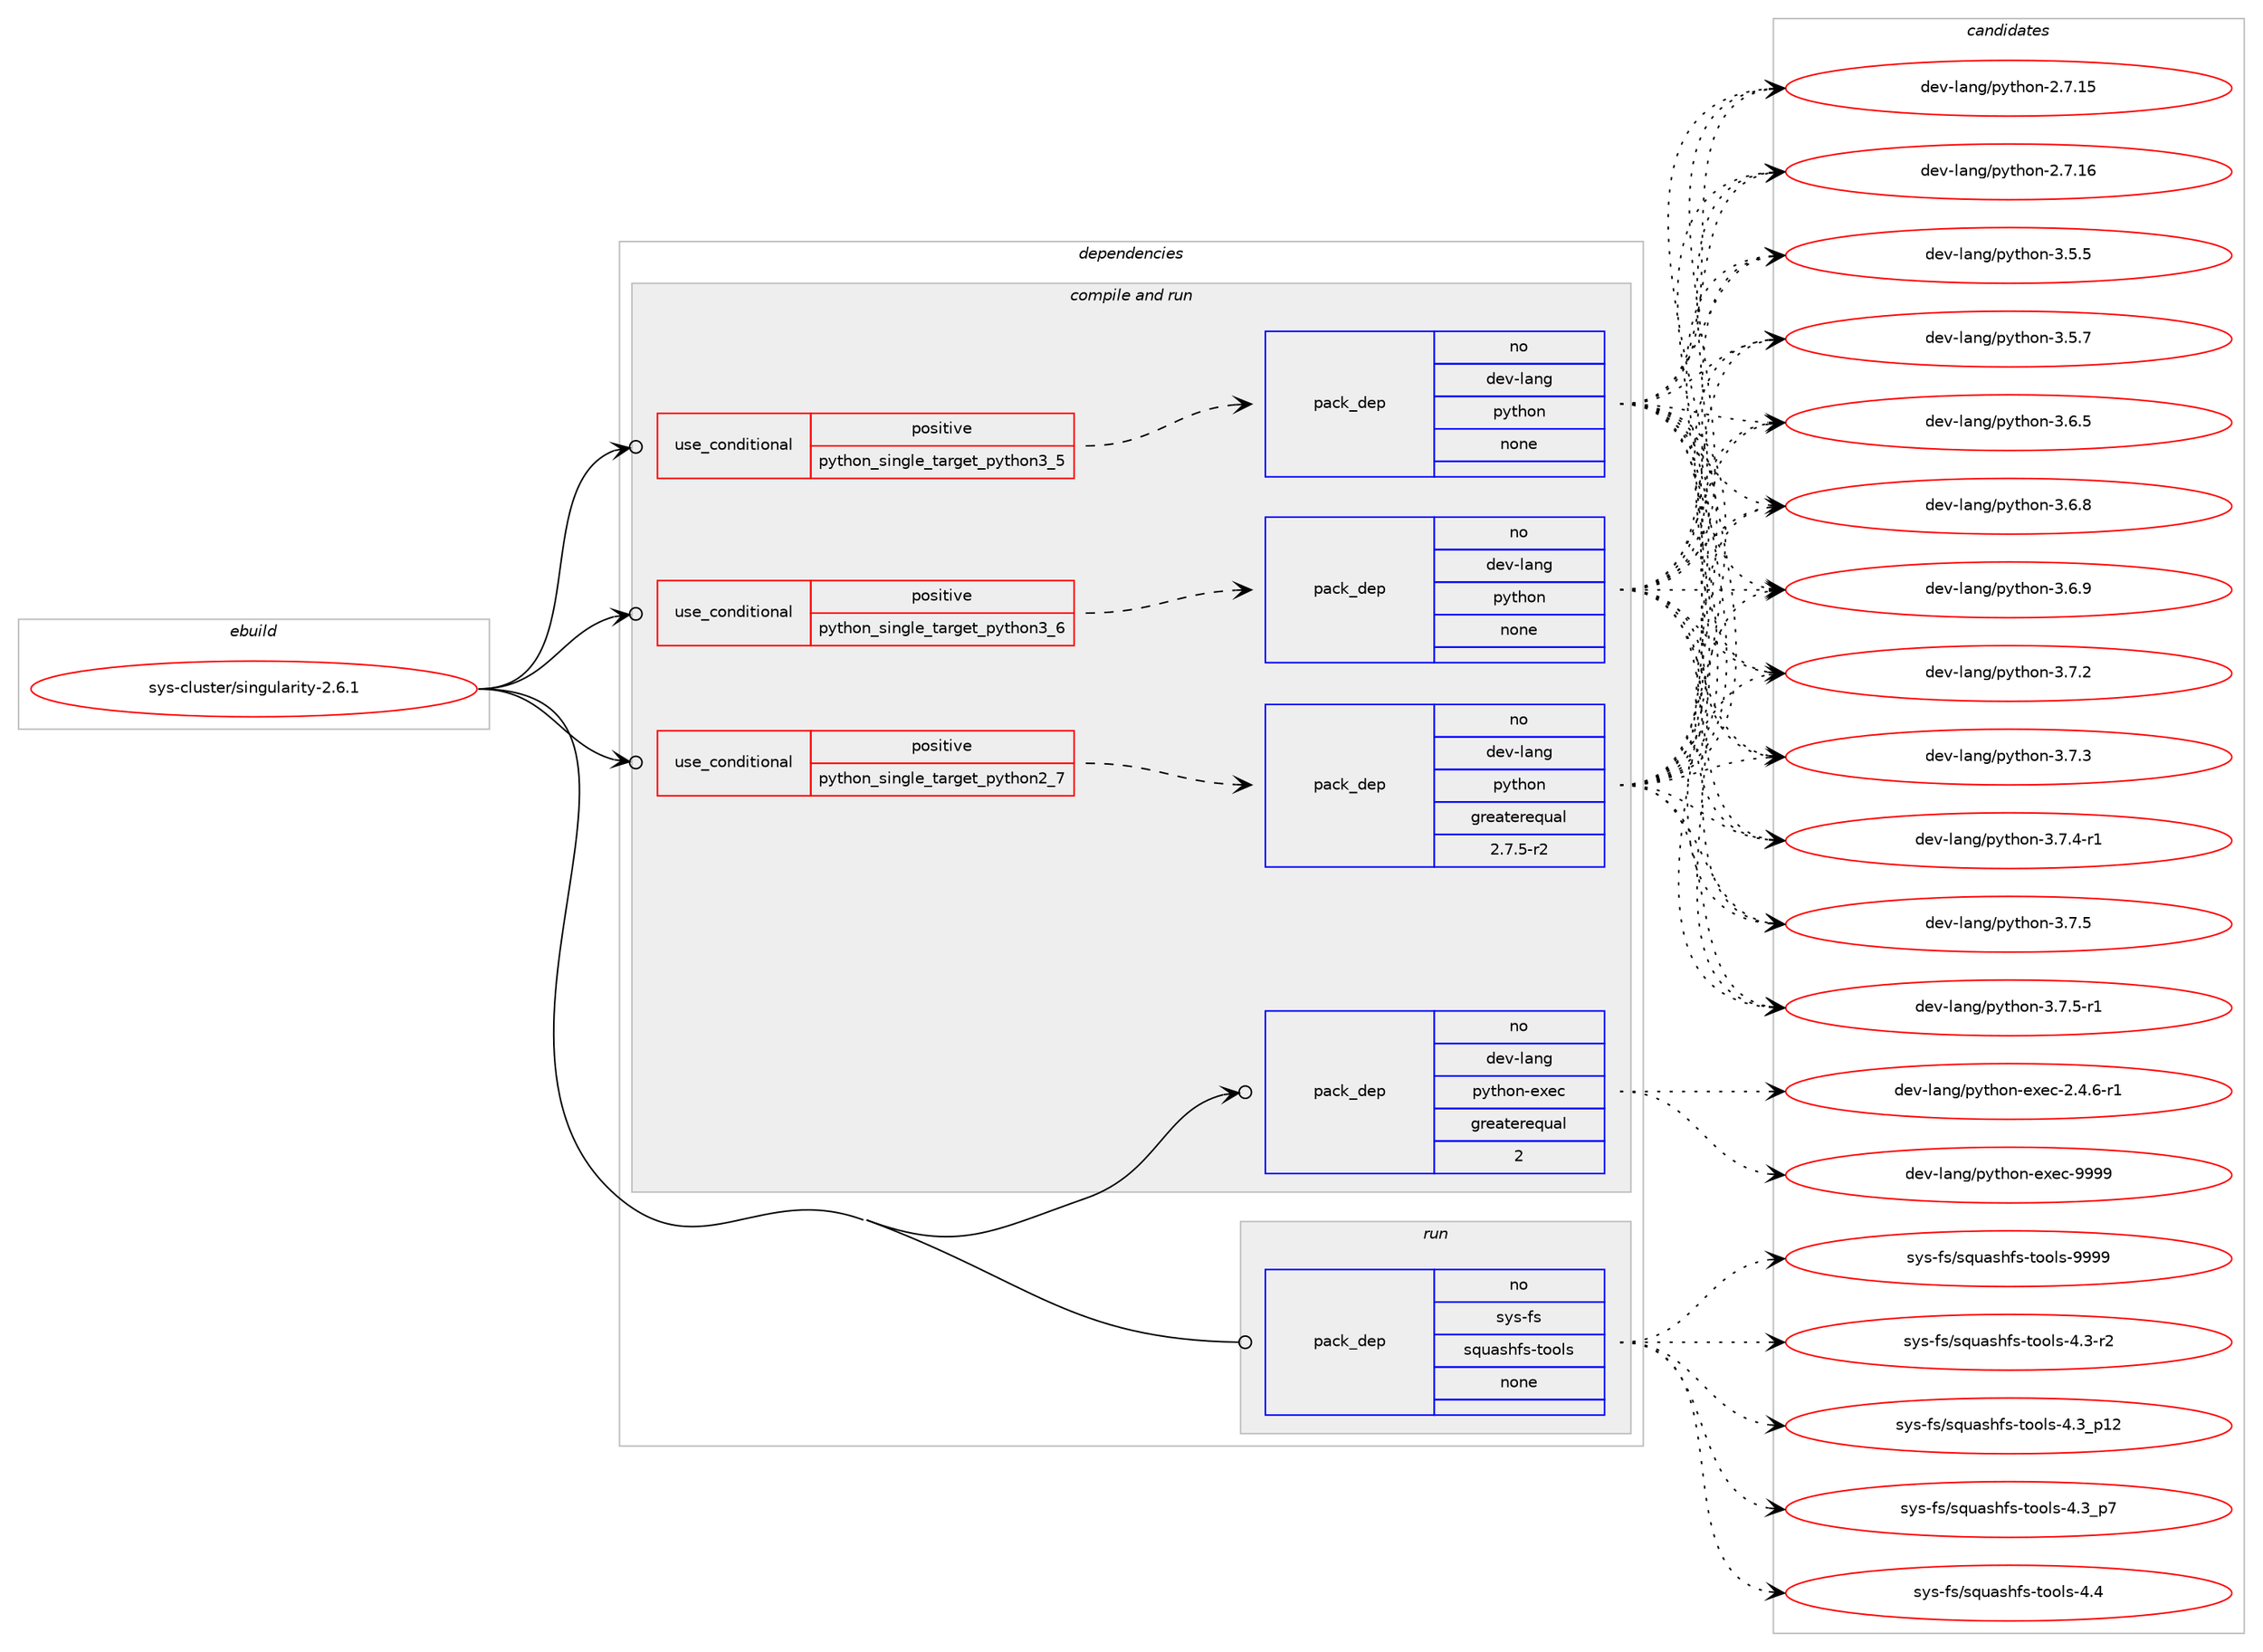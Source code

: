 digraph prolog {

# *************
# Graph options
# *************

newrank=true;
concentrate=true;
compound=true;
graph [rankdir=LR,fontname=Helvetica,fontsize=10,ranksep=1.5];#, ranksep=2.5, nodesep=0.2];
edge  [arrowhead=vee];
node  [fontname=Helvetica,fontsize=10];

# **********
# The ebuild
# **********

subgraph cluster_leftcol {
color=gray;
rank=same;
label=<<i>ebuild</i>>;
id [label="sys-cluster/singularity-2.6.1", color=red, width=4, href="../sys-cluster/singularity-2.6.1.svg"];
}

# ****************
# The dependencies
# ****************

subgraph cluster_midcol {
color=gray;
label=<<i>dependencies</i>>;
subgraph cluster_compile {
fillcolor="#eeeeee";
style=filled;
label=<<i>compile</i>>;
}
subgraph cluster_compileandrun {
fillcolor="#eeeeee";
style=filled;
label=<<i>compile and run</i>>;
subgraph cond213427 {
dependency887721 [label=<<TABLE BORDER="0" CELLBORDER="1" CELLSPACING="0" CELLPADDING="4"><TR><TD ROWSPAN="3" CELLPADDING="10">use_conditional</TD></TR><TR><TD>positive</TD></TR><TR><TD>python_single_target_python2_7</TD></TR></TABLE>>, shape=none, color=red];
subgraph pack658761 {
dependency887722 [label=<<TABLE BORDER="0" CELLBORDER="1" CELLSPACING="0" CELLPADDING="4" WIDTH="220"><TR><TD ROWSPAN="6" CELLPADDING="30">pack_dep</TD></TR><TR><TD WIDTH="110">no</TD></TR><TR><TD>dev-lang</TD></TR><TR><TD>python</TD></TR><TR><TD>greaterequal</TD></TR><TR><TD>2.7.5-r2</TD></TR></TABLE>>, shape=none, color=blue];
}
dependency887721:e -> dependency887722:w [weight=20,style="dashed",arrowhead="vee"];
}
id:e -> dependency887721:w [weight=20,style="solid",arrowhead="odotvee"];
subgraph cond213428 {
dependency887723 [label=<<TABLE BORDER="0" CELLBORDER="1" CELLSPACING="0" CELLPADDING="4"><TR><TD ROWSPAN="3" CELLPADDING="10">use_conditional</TD></TR><TR><TD>positive</TD></TR><TR><TD>python_single_target_python3_5</TD></TR></TABLE>>, shape=none, color=red];
subgraph pack658762 {
dependency887724 [label=<<TABLE BORDER="0" CELLBORDER="1" CELLSPACING="0" CELLPADDING="4" WIDTH="220"><TR><TD ROWSPAN="6" CELLPADDING="30">pack_dep</TD></TR><TR><TD WIDTH="110">no</TD></TR><TR><TD>dev-lang</TD></TR><TR><TD>python</TD></TR><TR><TD>none</TD></TR><TR><TD></TD></TR></TABLE>>, shape=none, color=blue];
}
dependency887723:e -> dependency887724:w [weight=20,style="dashed",arrowhead="vee"];
}
id:e -> dependency887723:w [weight=20,style="solid",arrowhead="odotvee"];
subgraph cond213429 {
dependency887725 [label=<<TABLE BORDER="0" CELLBORDER="1" CELLSPACING="0" CELLPADDING="4"><TR><TD ROWSPAN="3" CELLPADDING="10">use_conditional</TD></TR><TR><TD>positive</TD></TR><TR><TD>python_single_target_python3_6</TD></TR></TABLE>>, shape=none, color=red];
subgraph pack658763 {
dependency887726 [label=<<TABLE BORDER="0" CELLBORDER="1" CELLSPACING="0" CELLPADDING="4" WIDTH="220"><TR><TD ROWSPAN="6" CELLPADDING="30">pack_dep</TD></TR><TR><TD WIDTH="110">no</TD></TR><TR><TD>dev-lang</TD></TR><TR><TD>python</TD></TR><TR><TD>none</TD></TR><TR><TD></TD></TR></TABLE>>, shape=none, color=blue];
}
dependency887725:e -> dependency887726:w [weight=20,style="dashed",arrowhead="vee"];
}
id:e -> dependency887725:w [weight=20,style="solid",arrowhead="odotvee"];
subgraph pack658764 {
dependency887727 [label=<<TABLE BORDER="0" CELLBORDER="1" CELLSPACING="0" CELLPADDING="4" WIDTH="220"><TR><TD ROWSPAN="6" CELLPADDING="30">pack_dep</TD></TR><TR><TD WIDTH="110">no</TD></TR><TR><TD>dev-lang</TD></TR><TR><TD>python-exec</TD></TR><TR><TD>greaterequal</TD></TR><TR><TD>2</TD></TR></TABLE>>, shape=none, color=blue];
}
id:e -> dependency887727:w [weight=20,style="solid",arrowhead="odotvee"];
}
subgraph cluster_run {
fillcolor="#eeeeee";
style=filled;
label=<<i>run</i>>;
subgraph pack658765 {
dependency887728 [label=<<TABLE BORDER="0" CELLBORDER="1" CELLSPACING="0" CELLPADDING="4" WIDTH="220"><TR><TD ROWSPAN="6" CELLPADDING="30">pack_dep</TD></TR><TR><TD WIDTH="110">no</TD></TR><TR><TD>sys-fs</TD></TR><TR><TD>squashfs-tools</TD></TR><TR><TD>none</TD></TR><TR><TD></TD></TR></TABLE>>, shape=none, color=blue];
}
id:e -> dependency887728:w [weight=20,style="solid",arrowhead="odot"];
}
}

# **************
# The candidates
# **************

subgraph cluster_choices {
rank=same;
color=gray;
label=<<i>candidates</i>>;

subgraph choice658761 {
color=black;
nodesep=1;
choice10010111845108971101034711212111610411111045504655464953 [label="dev-lang/python-2.7.15", color=red, width=4,href="../dev-lang/python-2.7.15.svg"];
choice10010111845108971101034711212111610411111045504655464954 [label="dev-lang/python-2.7.16", color=red, width=4,href="../dev-lang/python-2.7.16.svg"];
choice100101118451089711010347112121116104111110455146534653 [label="dev-lang/python-3.5.5", color=red, width=4,href="../dev-lang/python-3.5.5.svg"];
choice100101118451089711010347112121116104111110455146534655 [label="dev-lang/python-3.5.7", color=red, width=4,href="../dev-lang/python-3.5.7.svg"];
choice100101118451089711010347112121116104111110455146544653 [label="dev-lang/python-3.6.5", color=red, width=4,href="../dev-lang/python-3.6.5.svg"];
choice100101118451089711010347112121116104111110455146544656 [label="dev-lang/python-3.6.8", color=red, width=4,href="../dev-lang/python-3.6.8.svg"];
choice100101118451089711010347112121116104111110455146544657 [label="dev-lang/python-3.6.9", color=red, width=4,href="../dev-lang/python-3.6.9.svg"];
choice100101118451089711010347112121116104111110455146554650 [label="dev-lang/python-3.7.2", color=red, width=4,href="../dev-lang/python-3.7.2.svg"];
choice100101118451089711010347112121116104111110455146554651 [label="dev-lang/python-3.7.3", color=red, width=4,href="../dev-lang/python-3.7.3.svg"];
choice1001011184510897110103471121211161041111104551465546524511449 [label="dev-lang/python-3.7.4-r1", color=red, width=4,href="../dev-lang/python-3.7.4-r1.svg"];
choice100101118451089711010347112121116104111110455146554653 [label="dev-lang/python-3.7.5", color=red, width=4,href="../dev-lang/python-3.7.5.svg"];
choice1001011184510897110103471121211161041111104551465546534511449 [label="dev-lang/python-3.7.5-r1", color=red, width=4,href="../dev-lang/python-3.7.5-r1.svg"];
dependency887722:e -> choice10010111845108971101034711212111610411111045504655464953:w [style=dotted,weight="100"];
dependency887722:e -> choice10010111845108971101034711212111610411111045504655464954:w [style=dotted,weight="100"];
dependency887722:e -> choice100101118451089711010347112121116104111110455146534653:w [style=dotted,weight="100"];
dependency887722:e -> choice100101118451089711010347112121116104111110455146534655:w [style=dotted,weight="100"];
dependency887722:e -> choice100101118451089711010347112121116104111110455146544653:w [style=dotted,weight="100"];
dependency887722:e -> choice100101118451089711010347112121116104111110455146544656:w [style=dotted,weight="100"];
dependency887722:e -> choice100101118451089711010347112121116104111110455146544657:w [style=dotted,weight="100"];
dependency887722:e -> choice100101118451089711010347112121116104111110455146554650:w [style=dotted,weight="100"];
dependency887722:e -> choice100101118451089711010347112121116104111110455146554651:w [style=dotted,weight="100"];
dependency887722:e -> choice1001011184510897110103471121211161041111104551465546524511449:w [style=dotted,weight="100"];
dependency887722:e -> choice100101118451089711010347112121116104111110455146554653:w [style=dotted,weight="100"];
dependency887722:e -> choice1001011184510897110103471121211161041111104551465546534511449:w [style=dotted,weight="100"];
}
subgraph choice658762 {
color=black;
nodesep=1;
choice10010111845108971101034711212111610411111045504655464953 [label="dev-lang/python-2.7.15", color=red, width=4,href="../dev-lang/python-2.7.15.svg"];
choice10010111845108971101034711212111610411111045504655464954 [label="dev-lang/python-2.7.16", color=red, width=4,href="../dev-lang/python-2.7.16.svg"];
choice100101118451089711010347112121116104111110455146534653 [label="dev-lang/python-3.5.5", color=red, width=4,href="../dev-lang/python-3.5.5.svg"];
choice100101118451089711010347112121116104111110455146534655 [label="dev-lang/python-3.5.7", color=red, width=4,href="../dev-lang/python-3.5.7.svg"];
choice100101118451089711010347112121116104111110455146544653 [label="dev-lang/python-3.6.5", color=red, width=4,href="../dev-lang/python-3.6.5.svg"];
choice100101118451089711010347112121116104111110455146544656 [label="dev-lang/python-3.6.8", color=red, width=4,href="../dev-lang/python-3.6.8.svg"];
choice100101118451089711010347112121116104111110455146544657 [label="dev-lang/python-3.6.9", color=red, width=4,href="../dev-lang/python-3.6.9.svg"];
choice100101118451089711010347112121116104111110455146554650 [label="dev-lang/python-3.7.2", color=red, width=4,href="../dev-lang/python-3.7.2.svg"];
choice100101118451089711010347112121116104111110455146554651 [label="dev-lang/python-3.7.3", color=red, width=4,href="../dev-lang/python-3.7.3.svg"];
choice1001011184510897110103471121211161041111104551465546524511449 [label="dev-lang/python-3.7.4-r1", color=red, width=4,href="../dev-lang/python-3.7.4-r1.svg"];
choice100101118451089711010347112121116104111110455146554653 [label="dev-lang/python-3.7.5", color=red, width=4,href="../dev-lang/python-3.7.5.svg"];
choice1001011184510897110103471121211161041111104551465546534511449 [label="dev-lang/python-3.7.5-r1", color=red, width=4,href="../dev-lang/python-3.7.5-r1.svg"];
dependency887724:e -> choice10010111845108971101034711212111610411111045504655464953:w [style=dotted,weight="100"];
dependency887724:e -> choice10010111845108971101034711212111610411111045504655464954:w [style=dotted,weight="100"];
dependency887724:e -> choice100101118451089711010347112121116104111110455146534653:w [style=dotted,weight="100"];
dependency887724:e -> choice100101118451089711010347112121116104111110455146534655:w [style=dotted,weight="100"];
dependency887724:e -> choice100101118451089711010347112121116104111110455146544653:w [style=dotted,weight="100"];
dependency887724:e -> choice100101118451089711010347112121116104111110455146544656:w [style=dotted,weight="100"];
dependency887724:e -> choice100101118451089711010347112121116104111110455146544657:w [style=dotted,weight="100"];
dependency887724:e -> choice100101118451089711010347112121116104111110455146554650:w [style=dotted,weight="100"];
dependency887724:e -> choice100101118451089711010347112121116104111110455146554651:w [style=dotted,weight="100"];
dependency887724:e -> choice1001011184510897110103471121211161041111104551465546524511449:w [style=dotted,weight="100"];
dependency887724:e -> choice100101118451089711010347112121116104111110455146554653:w [style=dotted,weight="100"];
dependency887724:e -> choice1001011184510897110103471121211161041111104551465546534511449:w [style=dotted,weight="100"];
}
subgraph choice658763 {
color=black;
nodesep=1;
choice10010111845108971101034711212111610411111045504655464953 [label="dev-lang/python-2.7.15", color=red, width=4,href="../dev-lang/python-2.7.15.svg"];
choice10010111845108971101034711212111610411111045504655464954 [label="dev-lang/python-2.7.16", color=red, width=4,href="../dev-lang/python-2.7.16.svg"];
choice100101118451089711010347112121116104111110455146534653 [label="dev-lang/python-3.5.5", color=red, width=4,href="../dev-lang/python-3.5.5.svg"];
choice100101118451089711010347112121116104111110455146534655 [label="dev-lang/python-3.5.7", color=red, width=4,href="../dev-lang/python-3.5.7.svg"];
choice100101118451089711010347112121116104111110455146544653 [label="dev-lang/python-3.6.5", color=red, width=4,href="../dev-lang/python-3.6.5.svg"];
choice100101118451089711010347112121116104111110455146544656 [label="dev-lang/python-3.6.8", color=red, width=4,href="../dev-lang/python-3.6.8.svg"];
choice100101118451089711010347112121116104111110455146544657 [label="dev-lang/python-3.6.9", color=red, width=4,href="../dev-lang/python-3.6.9.svg"];
choice100101118451089711010347112121116104111110455146554650 [label="dev-lang/python-3.7.2", color=red, width=4,href="../dev-lang/python-3.7.2.svg"];
choice100101118451089711010347112121116104111110455146554651 [label="dev-lang/python-3.7.3", color=red, width=4,href="../dev-lang/python-3.7.3.svg"];
choice1001011184510897110103471121211161041111104551465546524511449 [label="dev-lang/python-3.7.4-r1", color=red, width=4,href="../dev-lang/python-3.7.4-r1.svg"];
choice100101118451089711010347112121116104111110455146554653 [label="dev-lang/python-3.7.5", color=red, width=4,href="../dev-lang/python-3.7.5.svg"];
choice1001011184510897110103471121211161041111104551465546534511449 [label="dev-lang/python-3.7.5-r1", color=red, width=4,href="../dev-lang/python-3.7.5-r1.svg"];
dependency887726:e -> choice10010111845108971101034711212111610411111045504655464953:w [style=dotted,weight="100"];
dependency887726:e -> choice10010111845108971101034711212111610411111045504655464954:w [style=dotted,weight="100"];
dependency887726:e -> choice100101118451089711010347112121116104111110455146534653:w [style=dotted,weight="100"];
dependency887726:e -> choice100101118451089711010347112121116104111110455146534655:w [style=dotted,weight="100"];
dependency887726:e -> choice100101118451089711010347112121116104111110455146544653:w [style=dotted,weight="100"];
dependency887726:e -> choice100101118451089711010347112121116104111110455146544656:w [style=dotted,weight="100"];
dependency887726:e -> choice100101118451089711010347112121116104111110455146544657:w [style=dotted,weight="100"];
dependency887726:e -> choice100101118451089711010347112121116104111110455146554650:w [style=dotted,weight="100"];
dependency887726:e -> choice100101118451089711010347112121116104111110455146554651:w [style=dotted,weight="100"];
dependency887726:e -> choice1001011184510897110103471121211161041111104551465546524511449:w [style=dotted,weight="100"];
dependency887726:e -> choice100101118451089711010347112121116104111110455146554653:w [style=dotted,weight="100"];
dependency887726:e -> choice1001011184510897110103471121211161041111104551465546534511449:w [style=dotted,weight="100"];
}
subgraph choice658764 {
color=black;
nodesep=1;
choice10010111845108971101034711212111610411111045101120101994550465246544511449 [label="dev-lang/python-exec-2.4.6-r1", color=red, width=4,href="../dev-lang/python-exec-2.4.6-r1.svg"];
choice10010111845108971101034711212111610411111045101120101994557575757 [label="dev-lang/python-exec-9999", color=red, width=4,href="../dev-lang/python-exec-9999.svg"];
dependency887727:e -> choice10010111845108971101034711212111610411111045101120101994550465246544511449:w [style=dotted,weight="100"];
dependency887727:e -> choice10010111845108971101034711212111610411111045101120101994557575757:w [style=dotted,weight="100"];
}
subgraph choice658765 {
color=black;
nodesep=1;
choice11512111545102115471151131179711510410211545116111111108115455246514511450 [label="sys-fs/squashfs-tools-4.3-r2", color=red, width=4,href="../sys-fs/squashfs-tools-4.3-r2.svg"];
choice1151211154510211547115113117971151041021154511611111110811545524651951124950 [label="sys-fs/squashfs-tools-4.3_p12", color=red, width=4,href="../sys-fs/squashfs-tools-4.3_p12.svg"];
choice11512111545102115471151131179711510410211545116111111108115455246519511255 [label="sys-fs/squashfs-tools-4.3_p7", color=red, width=4,href="../sys-fs/squashfs-tools-4.3_p7.svg"];
choice1151211154510211547115113117971151041021154511611111110811545524652 [label="sys-fs/squashfs-tools-4.4", color=red, width=4,href="../sys-fs/squashfs-tools-4.4.svg"];
choice115121115451021154711511311797115104102115451161111111081154557575757 [label="sys-fs/squashfs-tools-9999", color=red, width=4,href="../sys-fs/squashfs-tools-9999.svg"];
dependency887728:e -> choice11512111545102115471151131179711510410211545116111111108115455246514511450:w [style=dotted,weight="100"];
dependency887728:e -> choice1151211154510211547115113117971151041021154511611111110811545524651951124950:w [style=dotted,weight="100"];
dependency887728:e -> choice11512111545102115471151131179711510410211545116111111108115455246519511255:w [style=dotted,weight="100"];
dependency887728:e -> choice1151211154510211547115113117971151041021154511611111110811545524652:w [style=dotted,weight="100"];
dependency887728:e -> choice115121115451021154711511311797115104102115451161111111081154557575757:w [style=dotted,weight="100"];
}
}

}
